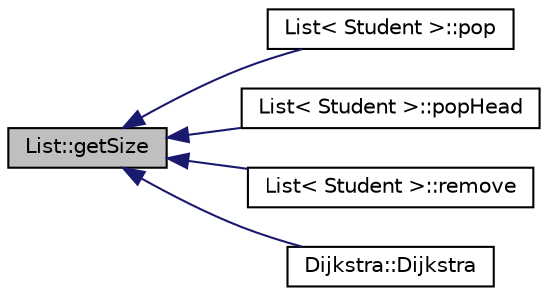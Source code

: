 digraph "List::getSize"
{
  edge [fontname="Helvetica",fontsize="10",labelfontname="Helvetica",labelfontsize="10"];
  node [fontname="Helvetica",fontsize="10",shape=record];
  rankdir="LR";
  Node1 [label="List::getSize",height=0.2,width=0.4,color="black", fillcolor="grey75", style="filled", fontcolor="black"];
  Node1 -> Node2 [dir="back",color="midnightblue",fontsize="10",style="solid",fontname="Helvetica"];
  Node2 [label="List\< Student \>::pop",height=0.2,width=0.4,color="black", fillcolor="white", style="filled",URL="$class_list.html#a985cb6f2b506e9d30e8fa59b39d44efd"];
  Node1 -> Node3 [dir="back",color="midnightblue",fontsize="10",style="solid",fontname="Helvetica"];
  Node3 [label="List\< Student \>::popHead",height=0.2,width=0.4,color="black", fillcolor="white", style="filled",URL="$class_list.html#ae216f7a997b0c9fc0e1d89f241b9f5b2"];
  Node1 -> Node4 [dir="back",color="midnightblue",fontsize="10",style="solid",fontname="Helvetica"];
  Node4 [label="List\< Student \>::remove",height=0.2,width=0.4,color="black", fillcolor="white", style="filled",URL="$class_list.html#a104d8a6b2b3f64149acb31c2e3073bed"];
  Node1 -> Node5 [dir="back",color="midnightblue",fontsize="10",style="solid",fontname="Helvetica"];
  Node5 [label="Dijkstra::Dijkstra",height=0.2,width=0.4,color="black", fillcolor="white", style="filled",URL="$class_dijkstra.html#a4801fe92d831b278afe52d4cf2737e11"];
}
